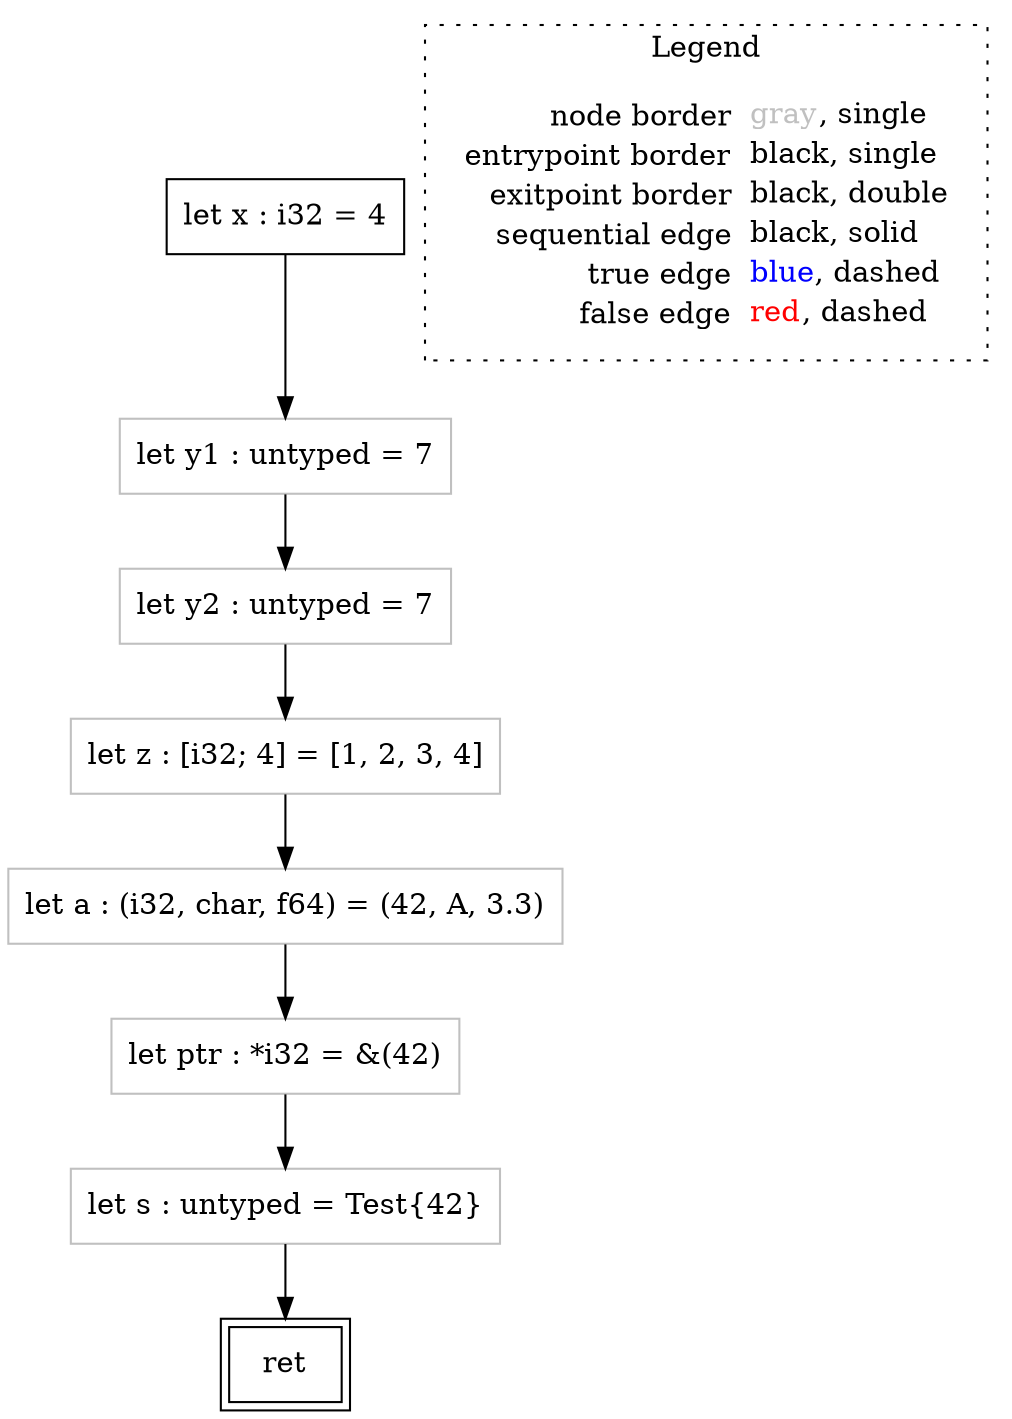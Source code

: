 digraph {
	"node0" [shape="rect",color="black",label=<let x : i32 = 4>];
	"node1" [shape="rect",color="gray",label=<let y1 : untyped = 7>];
	"node2" [shape="rect",color="gray",label=<let ptr : *i32 = &amp;(42)>];
	"node3" [shape="rect",color="gray",label=<let s : untyped = Test{42}>];
	"node4" [shape="rect",color="black",peripheries="2",label=<ret>];
	"node5" [shape="rect",color="gray",label=<let y2 : untyped = 7>];
	"node6" [shape="rect",color="gray",label=<let z : [i32; 4] = [1, 2, 3, 4]>];
	"node7" [shape="rect",color="gray",label=<let a : (i32, char, f64) = (42, A, 3.3)>];
	"node1" -> "node5" [color="black"];
	"node0" -> "node1" [color="black"];
	"node2" -> "node3" [color="black"];
	"node3" -> "node4" [color="black"];
	"node5" -> "node6" [color="black"];
	"node6" -> "node7" [color="black"];
	"node7" -> "node2" [color="black"];
subgraph cluster_legend {
	label="Legend";
	style=dotted;
	node [shape=plaintext];
	"legend" [label=<<table border="0" cellpadding="2" cellspacing="0" cellborder="0"><tr><td align="right">node border&nbsp;</td><td align="left"><font color="gray">gray</font>, single</td></tr><tr><td align="right">entrypoint border&nbsp;</td><td align="left"><font color="black">black</font>, single</td></tr><tr><td align="right">exitpoint border&nbsp;</td><td align="left"><font color="black">black</font>, double</td></tr><tr><td align="right">sequential edge&nbsp;</td><td align="left"><font color="black">black</font>, solid</td></tr><tr><td align="right">true edge&nbsp;</td><td align="left"><font color="blue">blue</font>, dashed</td></tr><tr><td align="right">false edge&nbsp;</td><td align="left"><font color="red">red</font>, dashed</td></tr></table>>];
}

}
